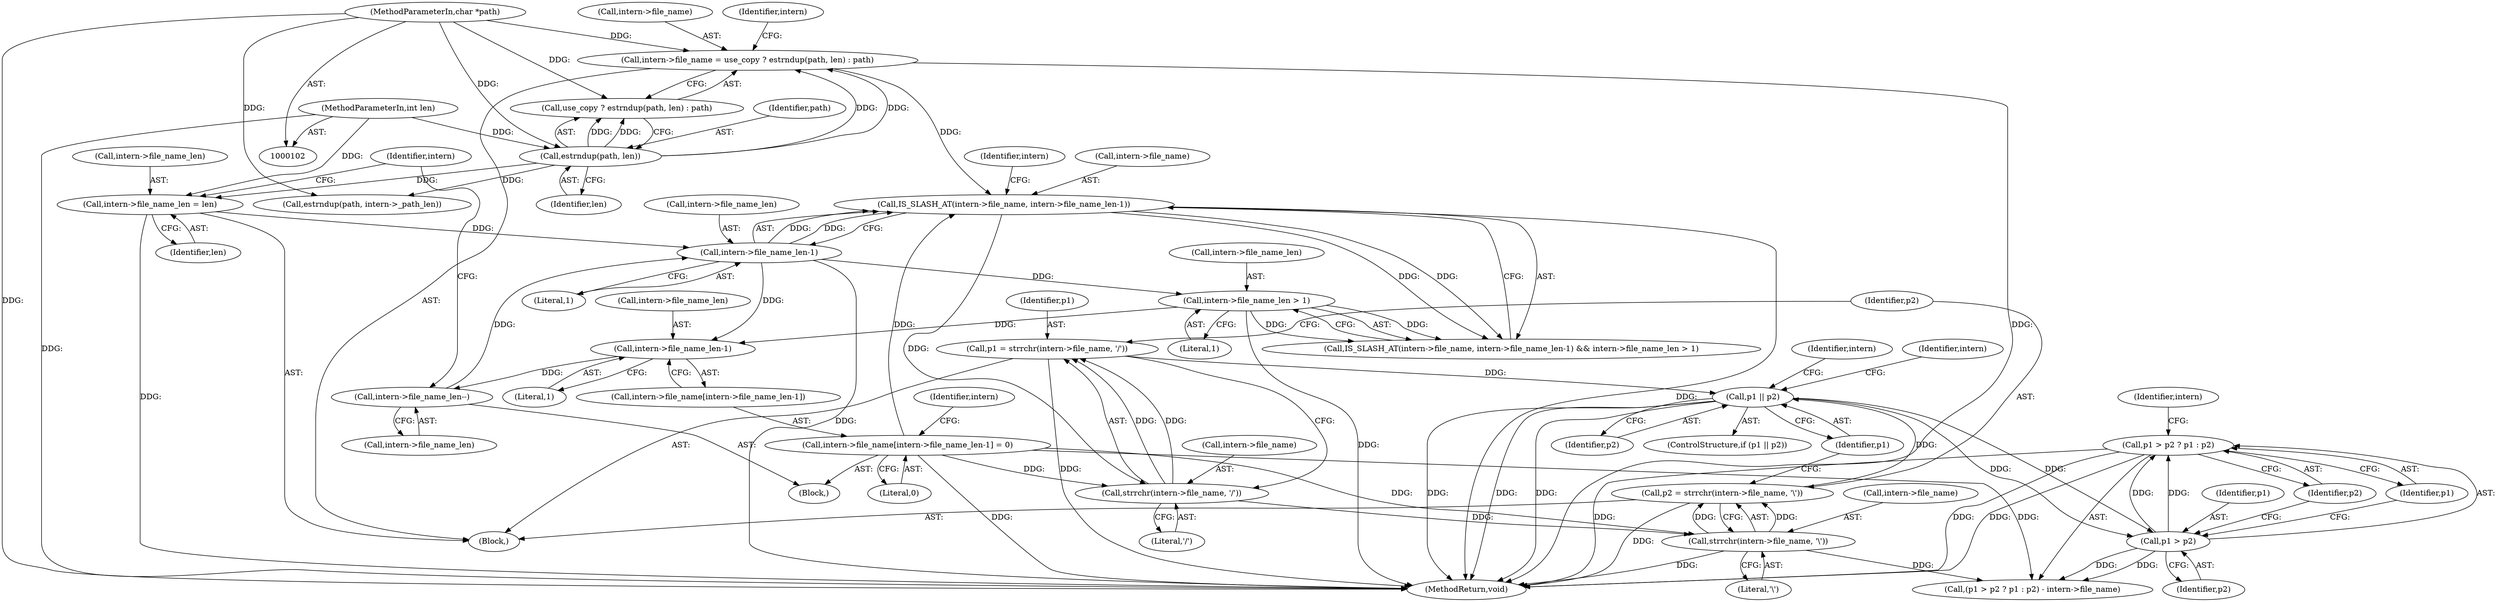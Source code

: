 digraph "0_php-src_7245bff300d3fa8bacbef7897ff080a6f1c23eba?w=1_52@pointer" {
"1000190" [label="(Call,p1 > p2 ? p1 : p2)"];
"1000191" [label="(Call,p1 > p2)"];
"1000181" [label="(Call,p1 || p2)"];
"1000166" [label="(Call,p1 = strrchr(intern->file_name, '/'))"];
"1000168" [label="(Call,strrchr(intern->file_name, '/'))"];
"1000151" [label="(Call,intern->file_name[intern->file_name_len-1] = 0)"];
"1000136" [label="(Call,IS_SLASH_AT(intern->file_name, intern->file_name_len-1))"];
"1000119" [label="(Call,intern->file_name = use_copy ? estrndup(path, len) : path)"];
"1000125" [label="(Call,estrndup(path, len))"];
"1000104" [label="(MethodParameterIn,char *path)"];
"1000105" [label="(MethodParameterIn,int len)"];
"1000140" [label="(Call,intern->file_name_len-1)"];
"1000129" [label="(Call,intern->file_name_len = len)"];
"1000162" [label="(Call,intern->file_name_len--)"];
"1000156" [label="(Call,intern->file_name_len-1)"];
"1000145" [label="(Call,intern->file_name_len > 1)"];
"1000173" [label="(Call,p2 = strrchr(intern->file_name, '\\'))"];
"1000175" [label="(Call,strrchr(intern->file_name, '\\'))"];
"1000104" [label="(MethodParameterIn,char *path)"];
"1000133" [label="(Identifier,len)"];
"1000140" [label="(Call,intern->file_name_len-1)"];
"1000125" [label="(Call,estrndup(path, len))"];
"1000129" [label="(Call,intern->file_name_len = len)"];
"1000172" [label="(Literal,'/')"];
"1000181" [label="(Call,p1 || p2)"];
"1000167" [label="(Identifier,p1)"];
"1000203" [label="(Identifier,intern)"];
"1000190" [label="(Call,p1 > p2 ? p1 : p2)"];
"1000136" [label="(Call,IS_SLASH_AT(intern->file_name, intern->file_name_len-1))"];
"1000147" [label="(Identifier,intern)"];
"1000192" [label="(Identifier,p1)"];
"1000187" [label="(Identifier,intern)"];
"1000189" [label="(Call,(p1 > p2 ? p1 : p2) - intern->file_name)"];
"1000138" [label="(Identifier,intern)"];
"1000145" [label="(Call,intern->file_name_len > 1)"];
"1000179" [label="(Literal,'\\')"];
"1000130" [label="(Call,intern->file_name_len)"];
"1000127" [label="(Identifier,len)"];
"1000169" [label="(Call,intern->file_name)"];
"1000174" [label="(Identifier,p2)"];
"1000119" [label="(Call,intern->file_name = use_copy ? estrndup(path, len) : path)"];
"1000183" [label="(Identifier,p2)"];
"1000151" [label="(Call,intern->file_name[intern->file_name_len-1] = 0)"];
"1000144" [label="(Literal,1)"];
"1000152" [label="(Call,intern->file_name[intern->file_name_len-1])"];
"1000168" [label="(Call,strrchr(intern->file_name, '/'))"];
"1000146" [label="(Call,intern->file_name_len)"];
"1000224" [label="(MethodReturn,void)"];
"1000135" [label="(Call,IS_SLASH_AT(intern->file_name, intern->file_name_len-1) && intern->file_name_len > 1)"];
"1000156" [label="(Call,intern->file_name_len-1)"];
"1000176" [label="(Call,intern->file_name)"];
"1000149" [label="(Literal,1)"];
"1000197" [label="(Identifier,intern)"];
"1000164" [label="(Identifier,intern)"];
"1000163" [label="(Call,intern->file_name_len)"];
"1000175" [label="(Call,strrchr(intern->file_name, '\\'))"];
"1000160" [label="(Literal,1)"];
"1000173" [label="(Call,p2 = strrchr(intern->file_name, '\\'))"];
"1000166" [label="(Call,p1 = strrchr(intern->file_name, '/'))"];
"1000105" [label="(MethodParameterIn,int len)"];
"1000182" [label="(Identifier,p1)"];
"1000131" [label="(Identifier,intern)"];
"1000162" [label="(Call,intern->file_name_len--)"];
"1000191" [label="(Call,p1 > p2)"];
"1000219" [label="(Call,estrndup(path, intern->_path_len))"];
"1000107" [label="(Block,)"];
"1000150" [label="(Block,)"];
"1000157" [label="(Call,intern->file_name_len)"];
"1000195" [label="(Identifier,p2)"];
"1000120" [label="(Call,intern->file_name)"];
"1000141" [label="(Call,intern->file_name_len)"];
"1000123" [label="(Call,use_copy ? estrndup(path, len) : path)"];
"1000180" [label="(ControlStructure,if (p1 || p2))"];
"1000194" [label="(Identifier,p1)"];
"1000137" [label="(Call,intern->file_name)"];
"1000161" [label="(Literal,0)"];
"1000193" [label="(Identifier,p2)"];
"1000126" [label="(Identifier,path)"];
"1000190" -> "1000189"  [label="AST: "];
"1000190" -> "1000194"  [label="CFG: "];
"1000190" -> "1000195"  [label="CFG: "];
"1000191" -> "1000190"  [label="AST: "];
"1000194" -> "1000190"  [label="AST: "];
"1000195" -> "1000190"  [label="AST: "];
"1000197" -> "1000190"  [label="CFG: "];
"1000190" -> "1000224"  [label="DDG: "];
"1000190" -> "1000224"  [label="DDG: "];
"1000190" -> "1000224"  [label="DDG: "];
"1000191" -> "1000190"  [label="DDG: "];
"1000191" -> "1000190"  [label="DDG: "];
"1000191" -> "1000193"  [label="CFG: "];
"1000192" -> "1000191"  [label="AST: "];
"1000193" -> "1000191"  [label="AST: "];
"1000194" -> "1000191"  [label="CFG: "];
"1000195" -> "1000191"  [label="CFG: "];
"1000191" -> "1000189"  [label="DDG: "];
"1000191" -> "1000189"  [label="DDG: "];
"1000181" -> "1000191"  [label="DDG: "];
"1000181" -> "1000191"  [label="DDG: "];
"1000181" -> "1000180"  [label="AST: "];
"1000181" -> "1000182"  [label="CFG: "];
"1000181" -> "1000183"  [label="CFG: "];
"1000182" -> "1000181"  [label="AST: "];
"1000183" -> "1000181"  [label="AST: "];
"1000187" -> "1000181"  [label="CFG: "];
"1000203" -> "1000181"  [label="CFG: "];
"1000181" -> "1000224"  [label="DDG: "];
"1000181" -> "1000224"  [label="DDG: "];
"1000181" -> "1000224"  [label="DDG: "];
"1000166" -> "1000181"  [label="DDG: "];
"1000173" -> "1000181"  [label="DDG: "];
"1000166" -> "1000107"  [label="AST: "];
"1000166" -> "1000168"  [label="CFG: "];
"1000167" -> "1000166"  [label="AST: "];
"1000168" -> "1000166"  [label="AST: "];
"1000174" -> "1000166"  [label="CFG: "];
"1000166" -> "1000224"  [label="DDG: "];
"1000168" -> "1000166"  [label="DDG: "];
"1000168" -> "1000166"  [label="DDG: "];
"1000168" -> "1000172"  [label="CFG: "];
"1000169" -> "1000168"  [label="AST: "];
"1000172" -> "1000168"  [label="AST: "];
"1000151" -> "1000168"  [label="DDG: "];
"1000136" -> "1000168"  [label="DDG: "];
"1000168" -> "1000175"  [label="DDG: "];
"1000151" -> "1000150"  [label="AST: "];
"1000151" -> "1000161"  [label="CFG: "];
"1000152" -> "1000151"  [label="AST: "];
"1000161" -> "1000151"  [label="AST: "];
"1000164" -> "1000151"  [label="CFG: "];
"1000151" -> "1000224"  [label="DDG: "];
"1000151" -> "1000136"  [label="DDG: "];
"1000151" -> "1000175"  [label="DDG: "];
"1000151" -> "1000189"  [label="DDG: "];
"1000136" -> "1000135"  [label="AST: "];
"1000136" -> "1000140"  [label="CFG: "];
"1000137" -> "1000136"  [label="AST: "];
"1000140" -> "1000136"  [label="AST: "];
"1000147" -> "1000136"  [label="CFG: "];
"1000135" -> "1000136"  [label="CFG: "];
"1000136" -> "1000224"  [label="DDG: "];
"1000136" -> "1000135"  [label="DDG: "];
"1000136" -> "1000135"  [label="DDG: "];
"1000119" -> "1000136"  [label="DDG: "];
"1000140" -> "1000136"  [label="DDG: "];
"1000140" -> "1000136"  [label="DDG: "];
"1000119" -> "1000107"  [label="AST: "];
"1000119" -> "1000123"  [label="CFG: "];
"1000120" -> "1000119"  [label="AST: "];
"1000123" -> "1000119"  [label="AST: "];
"1000131" -> "1000119"  [label="CFG: "];
"1000119" -> "1000224"  [label="DDG: "];
"1000125" -> "1000119"  [label="DDG: "];
"1000125" -> "1000119"  [label="DDG: "];
"1000104" -> "1000119"  [label="DDG: "];
"1000125" -> "1000123"  [label="AST: "];
"1000125" -> "1000127"  [label="CFG: "];
"1000126" -> "1000125"  [label="AST: "];
"1000127" -> "1000125"  [label="AST: "];
"1000123" -> "1000125"  [label="CFG: "];
"1000125" -> "1000123"  [label="DDG: "];
"1000125" -> "1000123"  [label="DDG: "];
"1000104" -> "1000125"  [label="DDG: "];
"1000105" -> "1000125"  [label="DDG: "];
"1000125" -> "1000129"  [label="DDG: "];
"1000125" -> "1000219"  [label="DDG: "];
"1000104" -> "1000102"  [label="AST: "];
"1000104" -> "1000224"  [label="DDG: "];
"1000104" -> "1000123"  [label="DDG: "];
"1000104" -> "1000219"  [label="DDG: "];
"1000105" -> "1000102"  [label="AST: "];
"1000105" -> "1000224"  [label="DDG: "];
"1000105" -> "1000129"  [label="DDG: "];
"1000140" -> "1000144"  [label="CFG: "];
"1000141" -> "1000140"  [label="AST: "];
"1000144" -> "1000140"  [label="AST: "];
"1000140" -> "1000224"  [label="DDG: "];
"1000129" -> "1000140"  [label="DDG: "];
"1000162" -> "1000140"  [label="DDG: "];
"1000140" -> "1000145"  [label="DDG: "];
"1000140" -> "1000156"  [label="DDG: "];
"1000129" -> "1000107"  [label="AST: "];
"1000129" -> "1000133"  [label="CFG: "];
"1000130" -> "1000129"  [label="AST: "];
"1000133" -> "1000129"  [label="AST: "];
"1000138" -> "1000129"  [label="CFG: "];
"1000129" -> "1000224"  [label="DDG: "];
"1000162" -> "1000150"  [label="AST: "];
"1000162" -> "1000163"  [label="CFG: "];
"1000163" -> "1000162"  [label="AST: "];
"1000138" -> "1000162"  [label="CFG: "];
"1000156" -> "1000162"  [label="DDG: "];
"1000156" -> "1000152"  [label="AST: "];
"1000156" -> "1000160"  [label="CFG: "];
"1000157" -> "1000156"  [label="AST: "];
"1000160" -> "1000156"  [label="AST: "];
"1000152" -> "1000156"  [label="CFG: "];
"1000145" -> "1000156"  [label="DDG: "];
"1000145" -> "1000135"  [label="AST: "];
"1000145" -> "1000149"  [label="CFG: "];
"1000146" -> "1000145"  [label="AST: "];
"1000149" -> "1000145"  [label="AST: "];
"1000135" -> "1000145"  [label="CFG: "];
"1000145" -> "1000224"  [label="DDG: "];
"1000145" -> "1000135"  [label="DDG: "];
"1000145" -> "1000135"  [label="DDG: "];
"1000173" -> "1000107"  [label="AST: "];
"1000173" -> "1000175"  [label="CFG: "];
"1000174" -> "1000173"  [label="AST: "];
"1000175" -> "1000173"  [label="AST: "];
"1000182" -> "1000173"  [label="CFG: "];
"1000173" -> "1000224"  [label="DDG: "];
"1000175" -> "1000173"  [label="DDG: "];
"1000175" -> "1000173"  [label="DDG: "];
"1000175" -> "1000179"  [label="CFG: "];
"1000176" -> "1000175"  [label="AST: "];
"1000179" -> "1000175"  [label="AST: "];
"1000175" -> "1000224"  [label="DDG: "];
"1000175" -> "1000189"  [label="DDG: "];
}
